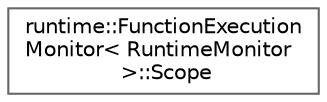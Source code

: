 digraph "Graphical Class Hierarchy"
{
 // LATEX_PDF_SIZE
  bgcolor="transparent";
  edge [fontname=Helvetica,fontsize=10,labelfontname=Helvetica,labelfontsize=10];
  node [fontname=Helvetica,fontsize=10,shape=box,height=0.2,width=0.4];
  rankdir="LR";
  Node0 [id="Node000000",label="runtime::FunctionExecution\lMonitor\< RuntimeMonitor\l \>::Scope",height=0.2,width=0.4,color="grey40", fillcolor="white", style="filled",URL="$d5/d10/classruntime_1_1FunctionExecutionMonitor_1_1Scope.html",tooltip=" "];
}
